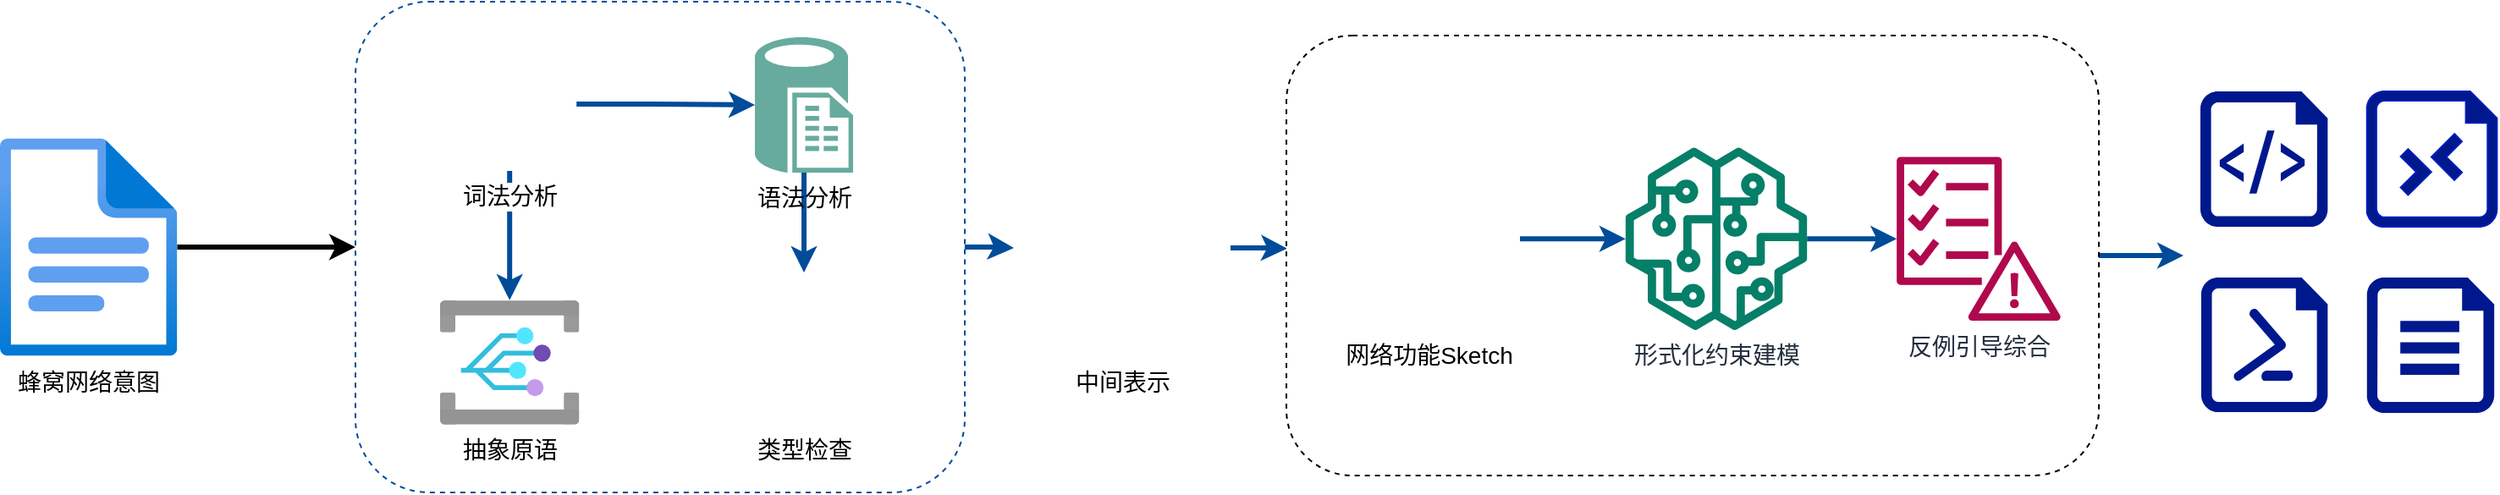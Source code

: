 <mxfile version="20.5.1" type="github">
  <diagram id="prtHgNgQTEPvFCAcTncT" name="Page-1">
    <mxGraphModel dx="2297" dy="1177" grid="1" gridSize="10" guides="1" tooltips="1" connect="1" arrows="1" fold="1" page="1" pageScale="1" pageWidth="827" pageHeight="1169" math="0" shadow="0">
      <root>
        <mxCell id="0" />
        <mxCell id="1" parent="0" />
        <mxCell id="sZ4xlpR0LMzzhPZL-YYs-43" value="" style="edgeStyle=orthogonalEdgeStyle;rounded=1;orthogonalLoop=1;jettySize=auto;html=1;strokeColor=#004C99;strokeWidth=3;fontFamily=Helvetica;fontSize=14;fontColor=blue;" edge="1" parent="1" source="sZ4xlpR0LMzzhPZL-YYs-14" target="sZ4xlpR0LMzzhPZL-YYs-32">
          <mxGeometry relative="1" as="geometry" />
        </mxCell>
        <mxCell id="sZ4xlpR0LMzzhPZL-YYs-14" value="" style="rounded=1;whiteSpace=wrap;html=1;dashed=1;fillStyle=auto;strokeColor=#004C99;" vertex="1" parent="1">
          <mxGeometry x="310" y="120" width="360" height="290" as="geometry" />
        </mxCell>
        <mxCell id="sZ4xlpR0LMzzhPZL-YYs-15" style="edgeStyle=orthogonalEdgeStyle;rounded=1;orthogonalLoop=1;jettySize=auto;html=1;strokeWidth=3;" edge="1" parent="1" source="sZ4xlpR0LMzzhPZL-YYs-6" target="sZ4xlpR0LMzzhPZL-YYs-14">
          <mxGeometry relative="1" as="geometry" />
        </mxCell>
        <mxCell id="sZ4xlpR0LMzzhPZL-YYs-6" value="蜂窝网络意图" style="aspect=fixed;html=1;points=[];align=center;image;fontSize=14;image=img/lib/azure2/general/File.svg;sketch=0;imageBorder=none;imageBackground=none;" vertex="1" parent="1">
          <mxGeometry x="100" y="200.5" width="104.7" height="129" as="geometry" />
        </mxCell>
        <mxCell id="sZ4xlpR0LMzzhPZL-YYs-40" style="edgeStyle=orthogonalEdgeStyle;rounded=1;orthogonalLoop=1;jettySize=auto;html=1;exitX=1;exitY=0.5;exitDx=0;exitDy=0;entryX=0;entryY=0.5;entryDx=0;entryDy=0;entryPerimeter=0;strokeColor=#004C99;fontFamily=Helvetica;fontSize=14;fontColor=blue;strokeWidth=3;" edge="1" parent="1" source="sZ4xlpR0LMzzhPZL-YYs-7" target="sZ4xlpR0LMzzhPZL-YYs-9">
          <mxGeometry relative="1" as="geometry" />
        </mxCell>
        <mxCell id="sZ4xlpR0LMzzhPZL-YYs-41" style="edgeStyle=orthogonalEdgeStyle;rounded=1;orthogonalLoop=1;jettySize=auto;html=1;strokeColor=#004C99;fontFamily=Helvetica;fontSize=14;fontColor=blue;strokeWidth=3;" edge="1" parent="1" source="sZ4xlpR0LMzzhPZL-YYs-7" target="sZ4xlpR0LMzzhPZL-YYs-13">
          <mxGeometry relative="1" as="geometry" />
        </mxCell>
        <mxCell id="sZ4xlpR0LMzzhPZL-YYs-7" value="词法分析" style="shape=image;html=1;verticalAlign=top;verticalLabelPosition=bottom;labelBackgroundColor=#ffffff;imageAspect=0;aspect=fixed;image=https://cdn3.iconfinder.com/data/icons/essential-pack/32/38-File-128.png;imageBackground=none;imageBorder=none;fontSize=14;" vertex="1" parent="1">
          <mxGeometry x="361.59" y="141" width="79" height="79" as="geometry" />
        </mxCell>
        <mxCell id="sZ4xlpR0LMzzhPZL-YYs-42" style="edgeStyle=orthogonalEdgeStyle;rounded=1;orthogonalLoop=1;jettySize=auto;html=1;strokeColor=#004C99;fontFamily=Helvetica;fontSize=14;fontColor=blue;strokeWidth=3;" edge="1" parent="1" source="sZ4xlpR0LMzzhPZL-YYs-9" target="sZ4xlpR0LMzzhPZL-YYs-12">
          <mxGeometry relative="1" as="geometry" />
        </mxCell>
        <mxCell id="sZ4xlpR0LMzzhPZL-YYs-9" value="语法分析" style="verticalLabelPosition=bottom;html=1;verticalAlign=top;align=center;strokeColor=none;fillColor=#67AB9F;shape=mxgraph.azure.sql_reporting;fillStyle=auto;fontSize=14;" vertex="1" parent="1">
          <mxGeometry x="546" y="141" width="58" height="80" as="geometry" />
        </mxCell>
        <mxCell id="sZ4xlpR0LMzzhPZL-YYs-12" value="类型检查" style="shape=image;html=1;verticalAlign=top;verticalLabelPosition=bottom;labelBackgroundColor=#ffffff;imageAspect=0;aspect=fixed;image=https://cdn0.iconfinder.com/data/icons/business-startup-10/50/8-128.png;fontSize=14;" vertex="1" parent="1">
          <mxGeometry x="530" y="280" width="90" height="90" as="geometry" />
        </mxCell>
        <mxCell id="sZ4xlpR0LMzzhPZL-YYs-13" value="抽象原语" style="aspect=fixed;html=1;points=[];align=center;image;fontSize=14;image=img/lib/azure2/integration/Event_Grid_Subscriptions.svg;" vertex="1" parent="1">
          <mxGeometry x="360" y="296.42" width="82.17" height="73.58" as="geometry" />
        </mxCell>
        <mxCell id="sZ4xlpR0LMzzhPZL-YYs-46" style="edgeStyle=orthogonalEdgeStyle;rounded=1;orthogonalLoop=1;jettySize=auto;html=1;entryX=0.001;entryY=0.484;entryDx=0;entryDy=0;entryPerimeter=0;strokeColor=#004C99;strokeWidth=3;fontFamily=Helvetica;fontSize=14;fontColor=blue;" edge="1" parent="1" source="sZ4xlpR0LMzzhPZL-YYs-32" target="sZ4xlpR0LMzzhPZL-YYs-33">
          <mxGeometry relative="1" as="geometry" />
        </mxCell>
        <mxCell id="sZ4xlpR0LMzzhPZL-YYs-32" value="中间表示" style="shape=image;html=1;verticalAlign=top;verticalLabelPosition=bottom;labelBackgroundColor=#ffffff;imageAspect=0;aspect=fixed;image=https://cdn4.iconfinder.com/data/icons/48-bubbles/48/12.File-128.png;sketch=0;strokeColor=default;fontFamily=Helvetica;fontSize=14;fontColor=default;fillColor=default;" vertex="1" parent="1">
          <mxGeometry x="699" y="201.5" width="128" height="128" as="geometry" />
        </mxCell>
        <mxCell id="sZ4xlpR0LMzzhPZL-YYs-58" style="edgeStyle=orthogonalEdgeStyle;rounded=1;orthogonalLoop=1;jettySize=auto;html=1;strokeColor=#004C99;strokeWidth=3;fontFamily=Helvetica;fontSize=14;fontColor=blue;" edge="1" parent="1" source="sZ4xlpR0LMzzhPZL-YYs-33">
          <mxGeometry relative="1" as="geometry">
            <mxPoint x="1390" y="270" as="targetPoint" />
          </mxGeometry>
        </mxCell>
        <mxCell id="sZ4xlpR0LMzzhPZL-YYs-33" value="" style="rounded=1;whiteSpace=wrap;html=1;labelBackgroundColor=#ffffff;sketch=0;strokeColor=default;fontFamily=Helvetica;fontSize=12;fontColor=blue;fillColor=default;dashed=1;" vertex="1" parent="1">
          <mxGeometry x="860" y="140" width="480" height="260" as="geometry" />
        </mxCell>
        <mxCell id="sZ4xlpR0LMzzhPZL-YYs-48" style="edgeStyle=orthogonalEdgeStyle;rounded=1;orthogonalLoop=1;jettySize=auto;html=1;strokeColor=#004C99;strokeWidth=3;fontFamily=Helvetica;fontSize=14;fontColor=blue;" edge="1" parent="1" source="sZ4xlpR0LMzzhPZL-YYs-36" target="sZ4xlpR0LMzzhPZL-YYs-37">
          <mxGeometry relative="1" as="geometry" />
        </mxCell>
        <mxCell id="sZ4xlpR0LMzzhPZL-YYs-36" value="形式化约束建模" style="sketch=0;outlineConnect=0;fontColor=#232F3E;gradientColor=none;fillColor=#067F68;strokeColor=none;dashed=0;verticalLabelPosition=bottom;verticalAlign=top;align=center;html=1;fontSize=14;fontStyle=0;aspect=fixed;pointerEvents=1;shape=mxgraph.aws4.sagemaker_model;labelBackgroundColor=#ffffff;fontFamily=Helvetica;" vertex="1" parent="1">
          <mxGeometry x="1060" y="206.13" width="108" height="108" as="geometry" />
        </mxCell>
        <mxCell id="sZ4xlpR0LMzzhPZL-YYs-37" value="反例引导综合" style="sketch=0;outlineConnect=0;fontColor=#232F3E;gradientColor=none;fillColor=#B0084D;strokeColor=default;dashed=0;verticalLabelPosition=bottom;verticalAlign=top;align=center;html=1;fontSize=14;fontStyle=0;aspect=fixed;pointerEvents=1;shape=mxgraph.aws4.checklist_fault_tolerant;labelBackgroundColor=#ffffff;fontFamily=Helvetica;" vertex="1" parent="1">
          <mxGeometry x="1220" y="211.76" width="98" height="96.74" as="geometry" />
        </mxCell>
        <mxCell id="sZ4xlpR0LMzzhPZL-YYs-38" value="网络功能Sketch" style="shape=image;html=1;verticalAlign=top;verticalLabelPosition=bottom;labelBackgroundColor=#ffffff;imageAspect=0;aspect=fixed;image=https://cdn0.iconfinder.com/data/icons/outline-icons/320/Sketch_Book-128.png;sketch=0;strokeColor=default;fontFamily=Helvetica;fontSize=12;fontColor=default;fillColor=default;" vertex="1" parent="1">
          <mxGeometry x="890" y="206.13" width="108" height="108" as="geometry" />
        </mxCell>
        <mxCell id="sZ4xlpR0LMzzhPZL-YYs-47" style="edgeStyle=orthogonalEdgeStyle;rounded=1;orthogonalLoop=1;jettySize=auto;html=1;strokeColor=#004C99;strokeWidth=3;fontFamily=Helvetica;fontSize=14;fontColor=blue;" edge="1" parent="1" source="sZ4xlpR0LMzzhPZL-YYs-39" target="sZ4xlpR0LMzzhPZL-YYs-36">
          <mxGeometry relative="1" as="geometry" />
        </mxCell>
        <mxCell id="sZ4xlpR0LMzzhPZL-YYs-39" value="网络功能Sketch" style="shape=image;html=1;verticalAlign=top;verticalLabelPosition=bottom;labelBackgroundColor=#ffffff;imageAspect=0;aspect=fixed;image=https://cdn0.iconfinder.com/data/icons/outline-icons/320/Sketch_Book-128.png;sketch=0;strokeColor=default;fontFamily=Helvetica;fontSize=14;fontColor=default;fillColor=default;" vertex="1" parent="1">
          <mxGeometry x="890" y="206.13" width="108" height="108" as="geometry" />
        </mxCell>
        <mxCell id="sZ4xlpR0LMzzhPZL-YYs-49" value="" style="sketch=0;aspect=fixed;pointerEvents=1;shadow=0;dashed=0;html=1;strokeColor=none;labelPosition=center;verticalLabelPosition=bottom;verticalAlign=top;align=center;fillColor=#00188D;shape=mxgraph.azure.script_file;labelBackgroundColor=#ffffff;fontFamily=Helvetica;fontSize=14;fontColor=blue;" vertex="1" parent="1">
          <mxGeometry x="1400" y="173" width="75.2" height="80" as="geometry" />
        </mxCell>
        <mxCell id="sZ4xlpR0LMzzhPZL-YYs-50" value="" style="sketch=0;aspect=fixed;pointerEvents=1;shadow=0;dashed=0;html=1;strokeColor=none;labelPosition=center;verticalLabelPosition=bottom;verticalAlign=top;align=center;fillColor=#00188D;shape=mxgraph.azure.powershell_file;labelBackgroundColor=#ffffff;fontFamily=Helvetica;fontSize=14;fontColor=blue;" vertex="1" parent="1">
          <mxGeometry x="1400.48" y="283" width="74.72" height="79.49" as="geometry" />
        </mxCell>
        <mxCell id="sZ4xlpR0LMzzhPZL-YYs-51" value="" style="sketch=0;aspect=fixed;pointerEvents=1;shadow=0;dashed=0;html=1;strokeColor=#001DBC;labelPosition=center;verticalLabelPosition=bottom;verticalAlign=top;align=center;shape=mxgraph.azure.rdp_remoting_file;fillColor=#00188D;labelBackgroundColor=#ffffff;fontFamily=Helvetica;fontSize=14;fontColor=#ffffff;" vertex="1" parent="1">
          <mxGeometry x="1498.4" y="173" width="76.8" height="80" as="geometry" />
        </mxCell>
        <mxCell id="sZ4xlpR0LMzzhPZL-YYs-52" value="" style="sketch=0;aspect=fixed;pointerEvents=1;shadow=0;dashed=0;html=1;strokeColor=none;labelPosition=center;verticalLabelPosition=bottom;verticalAlign=top;align=center;fillColor=#00188D;shape=mxgraph.azure.file;labelBackgroundColor=#ffffff;fontFamily=Helvetica;fontSize=14;fontColor=blue;" vertex="1" parent="1">
          <mxGeometry x="1498.4" y="283" width="75.2" height="80" as="geometry" />
        </mxCell>
      </root>
    </mxGraphModel>
  </diagram>
</mxfile>
